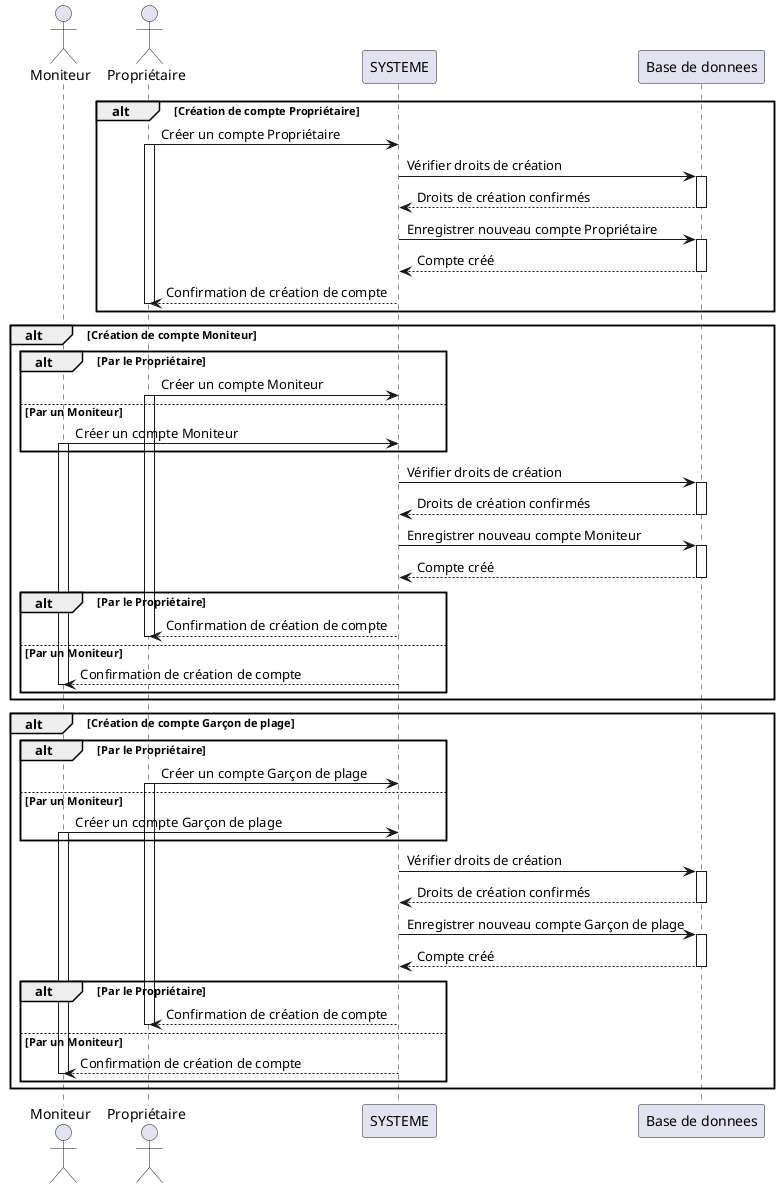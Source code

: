 @startuml
actor "Moniteur" as M
actor "Propriétaire" as P
participant "SYSTEME" as App
participant "Base de donnees" as DB

alt Création de compte Propriétaire
    P -> App : Créer un compte Propriétaire
    activate P

    App -> DB : Vérifier droits de création
    activate DB
    DB --> App : Droits de création confirmés
    deactivate DB

    App -> DB : Enregistrer nouveau compte Propriétaire
    activate DB
    DB --> App : Compte créé
    deactivate DB

    App --> P : Confirmation de création de compte
    deactivate P
end

alt Création de compte Moniteur
    alt Par le Propriétaire
        P -> App : Créer un compte Moniteur
        activate P
    else Par un Moniteur
        M -> App : Créer un compte Moniteur
        activate M
    end

    App -> DB : Vérifier droits de création
    activate DB
    DB --> App : Droits de création confirmés
    deactivate DB

    App -> DB : Enregistrer nouveau compte Moniteur
    activate DB
    DB --> App : Compte créé
    deactivate DB

    alt Par le Propriétaire
        App --> P : Confirmation de création de compte
        deactivate P
    else Par un Moniteur
        App --> M : Confirmation de création de compte
        deactivate M
    end
end

alt Création de compte Garçon de plage
    alt Par le Propriétaire
        P -> App : Créer un compte Garçon de plage
        activate P
    else Par un Moniteur
        M -> App : Créer un compte Garçon de plage
        activate M
    end

    App -> DB : Vérifier droits de création
    activate DB
    DB --> App : Droits de création confirmés
    deactivate DB

    App -> DB : Enregistrer nouveau compte Garçon de plage
    activate DB
    DB --> App : Compte créé
    deactivate DB

    alt Par le Propriétaire
        App --> P : Confirmation de création de compte
        deactivate P
    else Par un Moniteur
        App --> M : Confirmation de création de compte
        deactivate M
    end
end

@enduml

